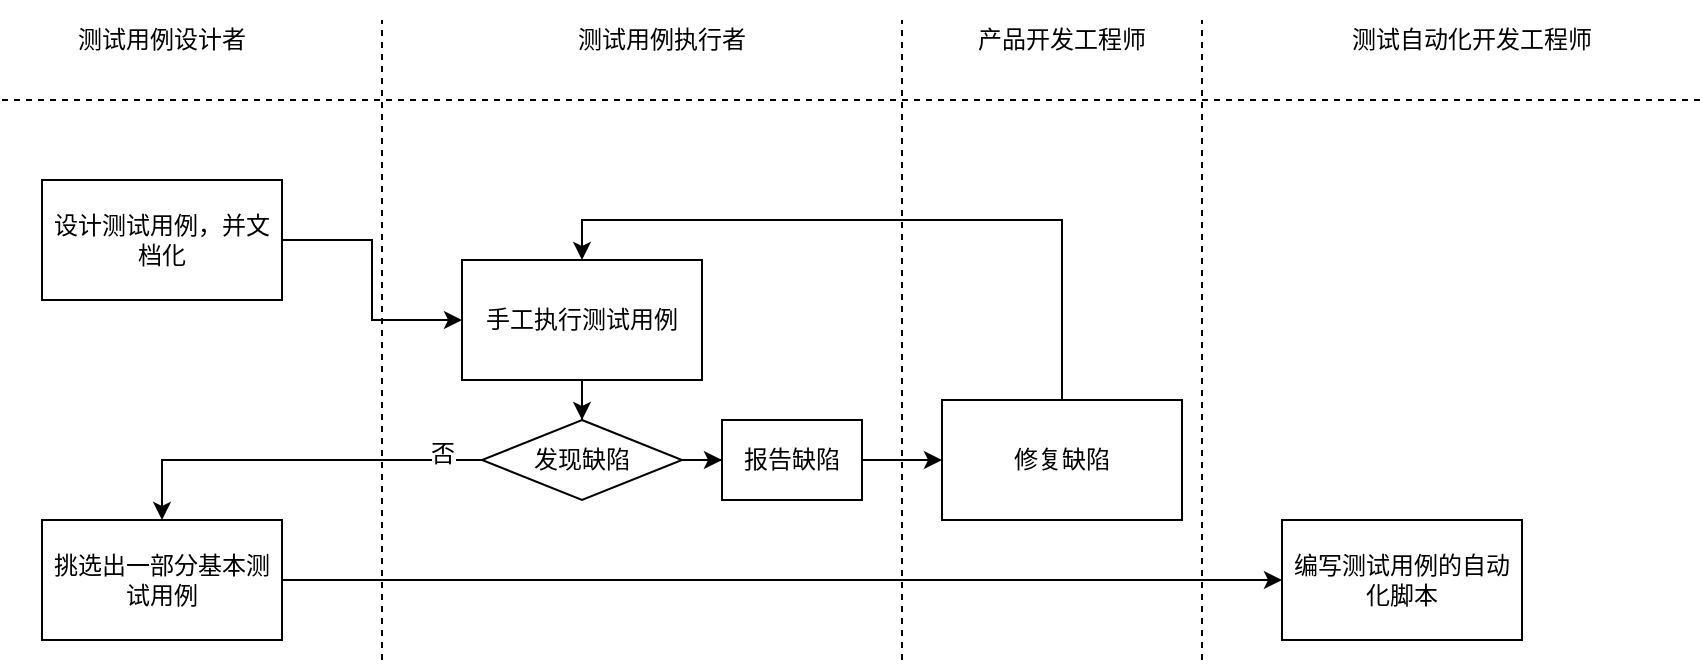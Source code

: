 <mxfile version="12.6.5" type="device"><diagram id="vgTQDCsPb4GHhKn-oypq" name="Page-1"><mxGraphModel dx="1024" dy="592" grid="1" gridSize="10" guides="1" tooltips="1" connect="1" arrows="1" fold="1" page="1" pageScale="1" pageWidth="2339" pageHeight="3300" math="0" shadow="0"><root><mxCell id="0"/><mxCell id="1" parent="0"/><mxCell id="9NgskjxlP_DCUrZUErIH-1" value="" style="endArrow=none;dashed=1;html=1;" edge="1" parent="1"><mxGeometry width="50" height="50" relative="1" as="geometry"><mxPoint x="120" y="340" as="sourcePoint"/><mxPoint x="970" y="340" as="targetPoint"/></mxGeometry></mxCell><mxCell id="9NgskjxlP_DCUrZUErIH-2" value="" style="endArrow=none;dashed=1;html=1;" edge="1" parent="1"><mxGeometry width="50" height="50" relative="1" as="geometry"><mxPoint x="310" y="620" as="sourcePoint"/><mxPoint x="310" y="300" as="targetPoint"/></mxGeometry></mxCell><mxCell id="9NgskjxlP_DCUrZUErIH-3" value="" style="endArrow=none;dashed=1;html=1;" edge="1" parent="1"><mxGeometry width="50" height="50" relative="1" as="geometry"><mxPoint x="570" y="620" as="sourcePoint"/><mxPoint x="570" y="300" as="targetPoint"/></mxGeometry></mxCell><mxCell id="9NgskjxlP_DCUrZUErIH-4" value="" style="endArrow=none;dashed=1;html=1;" edge="1" parent="1"><mxGeometry width="50" height="50" relative="1" as="geometry"><mxPoint x="720" y="620" as="sourcePoint"/><mxPoint x="720" y="300" as="targetPoint"/></mxGeometry></mxCell><mxCell id="9NgskjxlP_DCUrZUErIH-5" value="测试用例设计者" style="text;html=1;strokeColor=none;fillColor=none;align=center;verticalAlign=middle;whiteSpace=wrap;rounded=0;" vertex="1" parent="1"><mxGeometry x="150" y="290" width="100" height="40" as="geometry"/></mxCell><mxCell id="9NgskjxlP_DCUrZUErIH-6" value="测试用例执行者" style="text;html=1;strokeColor=none;fillColor=none;align=center;verticalAlign=middle;whiteSpace=wrap;rounded=0;" vertex="1" parent="1"><mxGeometry x="400" y="290" width="100" height="40" as="geometry"/></mxCell><mxCell id="9NgskjxlP_DCUrZUErIH-7" value="产品开发工程师" style="text;html=1;strokeColor=none;fillColor=none;align=center;verticalAlign=middle;whiteSpace=wrap;rounded=0;" vertex="1" parent="1"><mxGeometry x="600" y="290" width="100" height="40" as="geometry"/></mxCell><mxCell id="9NgskjxlP_DCUrZUErIH-8" value="测试自动化开发工程师" style="text;html=1;strokeColor=none;fillColor=none;align=center;verticalAlign=middle;whiteSpace=wrap;rounded=0;" vertex="1" parent="1"><mxGeometry x="750" y="290" width="210" height="40" as="geometry"/></mxCell><mxCell id="9NgskjxlP_DCUrZUErIH-13" style="edgeStyle=orthogonalEdgeStyle;rounded=0;orthogonalLoop=1;jettySize=auto;html=1;entryX=0;entryY=0.5;entryDx=0;entryDy=0;" edge="1" parent="1" source="9NgskjxlP_DCUrZUErIH-9" target="9NgskjxlP_DCUrZUErIH-11"><mxGeometry relative="1" as="geometry"/></mxCell><mxCell id="9NgskjxlP_DCUrZUErIH-9" value="设计测试用例，并文档化" style="rounded=0;whiteSpace=wrap;html=1;" vertex="1" parent="1"><mxGeometry x="140" y="380" width="120" height="60" as="geometry"/></mxCell><mxCell id="9NgskjxlP_DCUrZUErIH-19" style="edgeStyle=orthogonalEdgeStyle;rounded=0;orthogonalLoop=1;jettySize=auto;html=1;entryX=0;entryY=0.5;entryDx=0;entryDy=0;" edge="1" parent="1" source="9NgskjxlP_DCUrZUErIH-10" target="9NgskjxlP_DCUrZUErIH-18"><mxGeometry relative="1" as="geometry"/></mxCell><mxCell id="9NgskjxlP_DCUrZUErIH-10" value="挑选出一部分基本测试用例" style="rounded=0;whiteSpace=wrap;html=1;" vertex="1" parent="1"><mxGeometry x="140" y="550" width="120" height="60" as="geometry"/></mxCell><mxCell id="9NgskjxlP_DCUrZUErIH-17" style="edgeStyle=orthogonalEdgeStyle;rounded=0;orthogonalLoop=1;jettySize=auto;html=1;entryX=0.5;entryY=0;entryDx=0;entryDy=0;" edge="1" parent="1" source="9NgskjxlP_DCUrZUErIH-11" target="9NgskjxlP_DCUrZUErIH-12"><mxGeometry relative="1" as="geometry"/></mxCell><mxCell id="9NgskjxlP_DCUrZUErIH-11" value="手工执行测试用例" style="rounded=0;whiteSpace=wrap;html=1;" vertex="1" parent="1"><mxGeometry x="350" y="420" width="120" height="60" as="geometry"/></mxCell><mxCell id="9NgskjxlP_DCUrZUErIH-15" style="edgeStyle=orthogonalEdgeStyle;rounded=0;orthogonalLoop=1;jettySize=auto;html=1;entryX=0.5;entryY=0;entryDx=0;entryDy=0;" edge="1" parent="1" source="9NgskjxlP_DCUrZUErIH-12" target="9NgskjxlP_DCUrZUErIH-10"><mxGeometry relative="1" as="geometry"><Array as="points"><mxPoint x="200" y="520"/></Array></mxGeometry></mxCell><mxCell id="9NgskjxlP_DCUrZUErIH-16" value="否" style="text;html=1;align=center;verticalAlign=middle;resizable=0;points=[];labelBackgroundColor=#ffffff;" vertex="1" connectable="0" parent="9NgskjxlP_DCUrZUErIH-15"><mxGeometry x="-0.789" y="-3" relative="1" as="geometry"><mxPoint as="offset"/></mxGeometry></mxCell><mxCell id="9NgskjxlP_DCUrZUErIH-21" style="edgeStyle=orthogonalEdgeStyle;rounded=0;orthogonalLoop=1;jettySize=auto;html=1;entryX=0;entryY=0.5;entryDx=0;entryDy=0;" edge="1" parent="1" source="9NgskjxlP_DCUrZUErIH-12" target="9NgskjxlP_DCUrZUErIH-20"><mxGeometry relative="1" as="geometry"/></mxCell><mxCell id="9NgskjxlP_DCUrZUErIH-12" value="发现缺陷" style="rhombus;whiteSpace=wrap;html=1;" vertex="1" parent="1"><mxGeometry x="360" y="500" width="100" height="40" as="geometry"/></mxCell><mxCell id="9NgskjxlP_DCUrZUErIH-18" value="编写测试用例的自动化脚本" style="rounded=0;whiteSpace=wrap;html=1;" vertex="1" parent="1"><mxGeometry x="760" y="550" width="120" height="60" as="geometry"/></mxCell><mxCell id="9NgskjxlP_DCUrZUErIH-23" style="edgeStyle=orthogonalEdgeStyle;rounded=0;orthogonalLoop=1;jettySize=auto;html=1;entryX=0;entryY=0.5;entryDx=0;entryDy=0;" edge="1" parent="1" source="9NgskjxlP_DCUrZUErIH-20" target="9NgskjxlP_DCUrZUErIH-22"><mxGeometry relative="1" as="geometry"/></mxCell><mxCell id="9NgskjxlP_DCUrZUErIH-20" value="报告缺陷" style="rounded=0;whiteSpace=wrap;html=1;" vertex="1" parent="1"><mxGeometry x="480" y="500" width="70" height="40" as="geometry"/></mxCell><mxCell id="9NgskjxlP_DCUrZUErIH-24" style="edgeStyle=orthogonalEdgeStyle;rounded=0;orthogonalLoop=1;jettySize=auto;html=1;entryX=0.5;entryY=0;entryDx=0;entryDy=0;" edge="1" parent="1" source="9NgskjxlP_DCUrZUErIH-22" target="9NgskjxlP_DCUrZUErIH-11"><mxGeometry relative="1" as="geometry"><Array as="points"><mxPoint x="650" y="400"/><mxPoint x="410" y="400"/></Array></mxGeometry></mxCell><mxCell id="9NgskjxlP_DCUrZUErIH-22" value="修复缺陷" style="rounded=0;whiteSpace=wrap;html=1;" vertex="1" parent="1"><mxGeometry x="590" y="490" width="120" height="60" as="geometry"/></mxCell></root></mxGraphModel></diagram></mxfile>